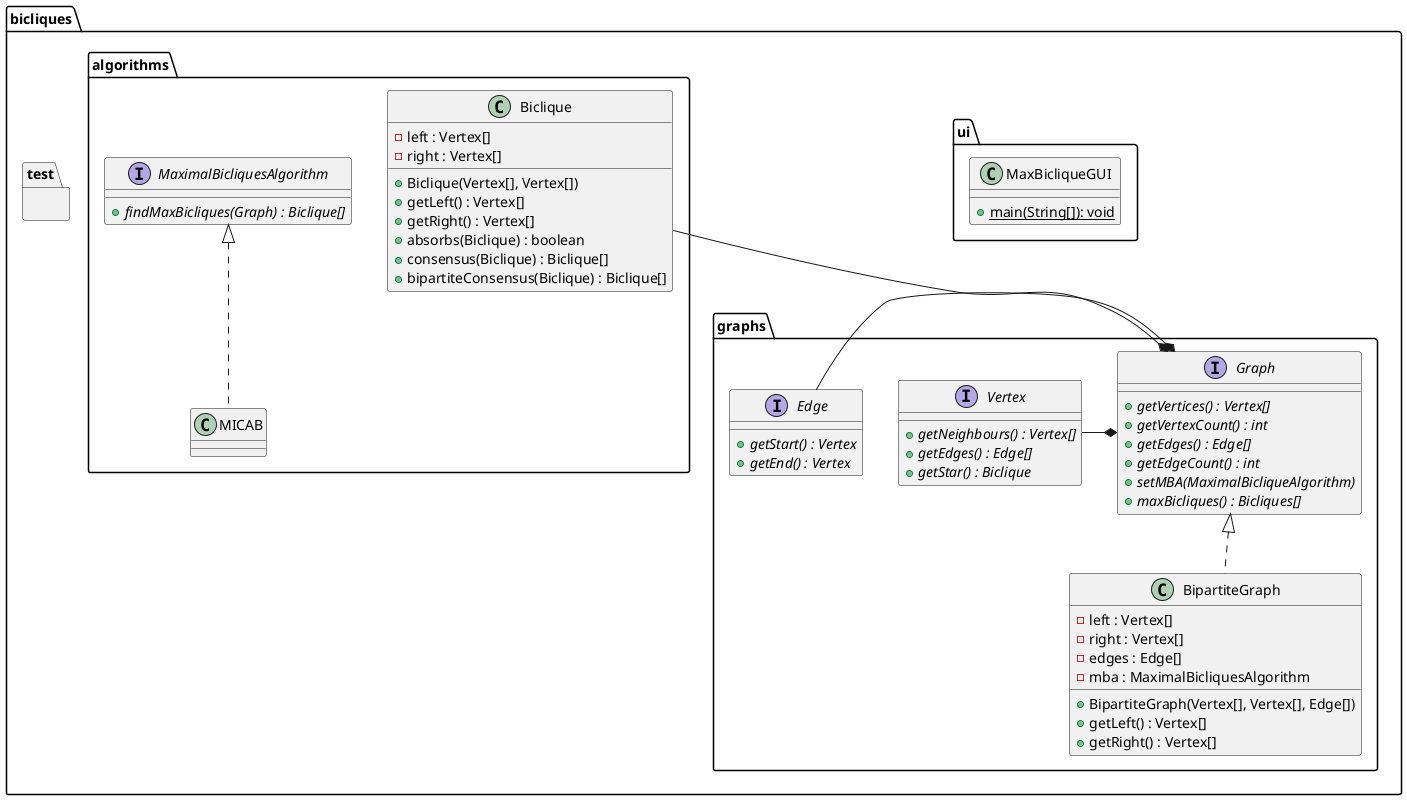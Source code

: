 /'
This is our model for the class diagram. Whenever you have any remarks
to make regarding one part of the program or another, just make a
comment windows in here like this.
Sign it with your initials as well. -MI
'/

/'
We can have a nice separation of labor: each one of us gets to implement
a max biclique algorithm and one of the following parts:
- Tests
- UI and input
- Graphs and graph parsing.
-MI
I agree with this partitioning.
I would like to work on the UI (since I have already done some work for that). -RK
'/

@startuml

package bicliques {

' The graph section
package bicliques.graphs {

  interface Graph {
    {method}{abstract} + getVertices() : Vertex[]
    {method}{abstract} + getVertexCount() : int
    {method}{abstract} + getEdges() : Edge[]
    {method}{abstract} + getEdgeCount() : int
    {method}{abstract} + setMBA(MaximalBicliqueAlgorithm)
    {method}{abstract} + maxBicliques() : Bicliques[]
  }

  interface Vertex {
    {method}{abstract} + getNeighbours() : Vertex[]
    {method}{abstract} + getEdges() : Edge[]
    {method}{abstract} + getStar() : Biclique
  }
  
  interface Edge {
    {method}{abstract} + getStart() : Vertex
    {method}{abstract} + getEnd() : Vertex
  }

  Vertex -* Graph
  Edge -* Graph
  
  class BipartiteGraph {
    {field} - left : Vertex[]
    {field} - right : Vertex[]
    {field} - edges : Edge[]
    {field} - mba : MaximalBicliquesAlgorithm
    {method} + BipartiteGraph(Vertex[], Vertex[], Edge[])
    {method} + getLeft() : Vertex[]
    {method} + getRight() : Vertex[]
  }
  
  Graph <|.. BipartiteGraph
  
}


' The UI section
package bicliques.ui {

/'
For the UI part I say we need to come up with something, that can read in
the text files (I don't want to be copying and pasting stuff in the windows
every time I use it). - MI.

So do I. In my suggested screenshot of a possible UI the menu would provide
- Input: load (from file) or from input in window
- Output: save (to file)
- Algorithm: choose between several implemented ones
- Help: Description of algorithms and the common "About".
-RK
'/

  class MaxBicliqueGUI {
    {method}{static} + main(String[]): void
  }
}

' The algorithms section
package bicliques.algorithms {

  class Biclique {
    {field} - left : Vertex[]
    {field} - right : Vertex[]
/'
Why should we need access to a graph from a biclique? -RK
'    {field} - graph : Graph
'/
	{method} + Biclique(Vertex[], Vertex[])
    {method} + getLeft() : Vertex[]
    {method} + getRight() : Vertex[]
/'
Why should we need access to a graph from a biclique? -RK
'    {method} + getGraph() : Graph[] --o Graph
'/
    {method} + absorbs(Biclique) : boolean
    {method} + consensus(Biclique) : Biclique[]
    {method} + bipartiteConsensus(Biclique) : Biclique[]
  }

  Biclique --* Graph

  interface MaximalBicliquesAlgorithm {
    {method}{abstract} + findMaxBicliques(Graph) : Biclique[]
  }

  /'
  MICA algorithm improved for bipartite graphs. -RK
  '/
  class MICAB {
  }
  
  MaximalBicliquesAlgorithm <|.. MICAB
  
}

package bicliques.test {

/'
The testing that we will need. I say we use junit 4 or 5
to make it more streamlined. -MI
I agree. -RK
'/

}

}

@enduml
